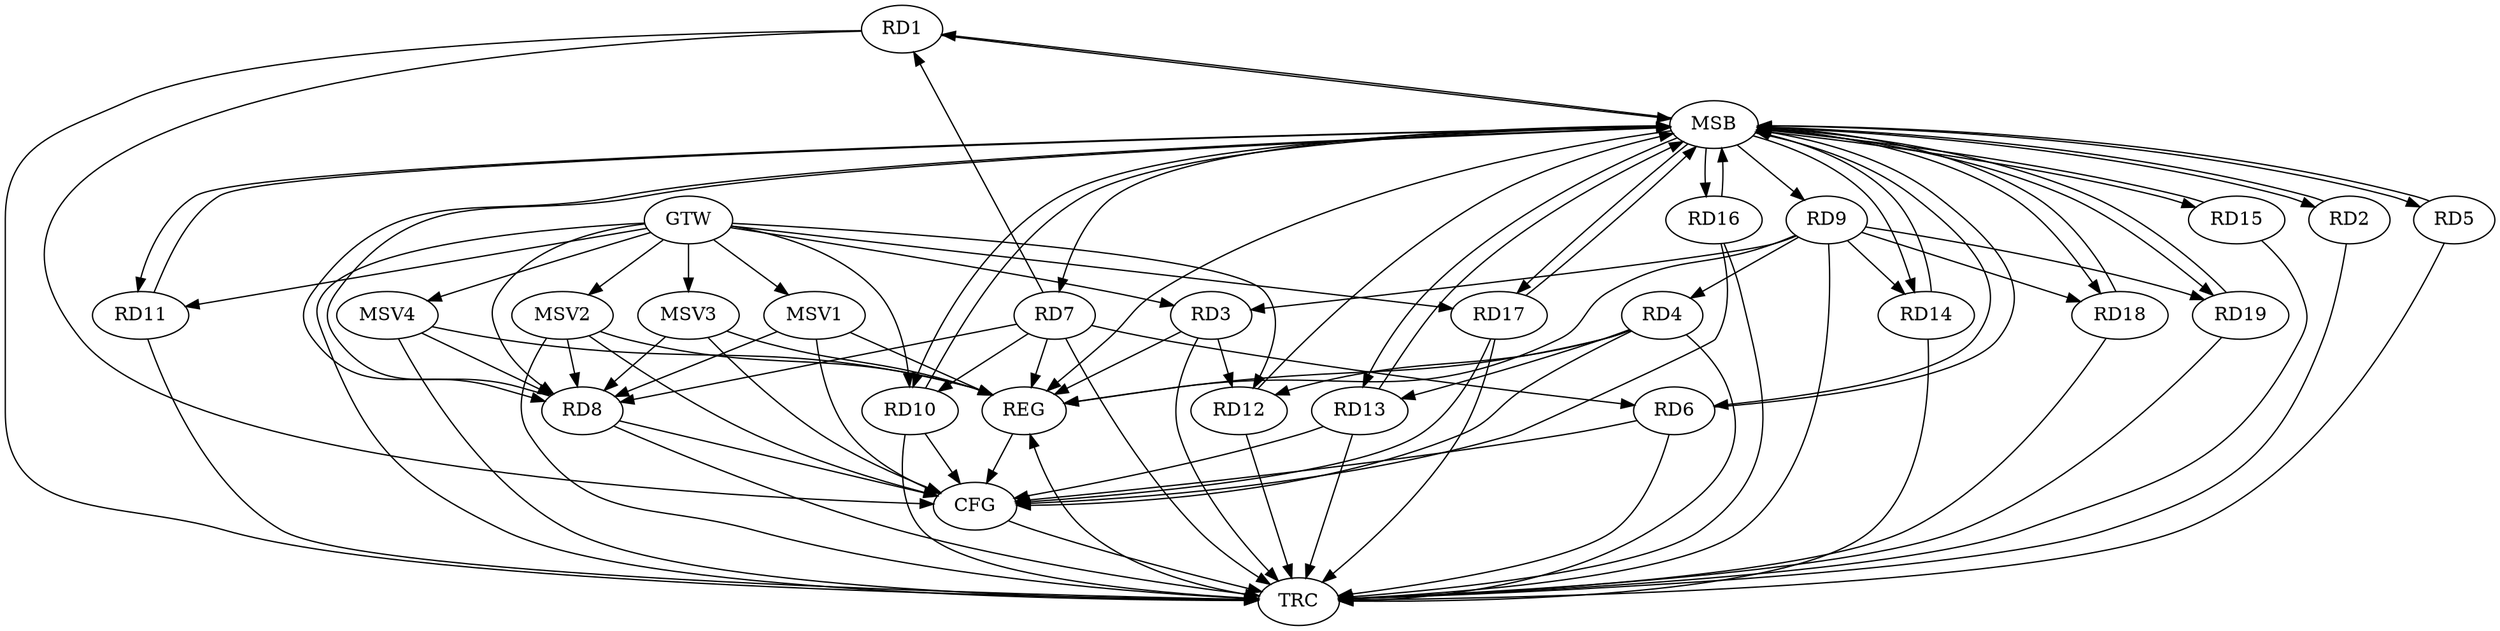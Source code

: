 strict digraph G {
  RD1 [ label="RD1" ];
  RD2 [ label="RD2" ];
  RD3 [ label="RD3" ];
  RD4 [ label="RD4" ];
  RD5 [ label="RD5" ];
  RD6 [ label="RD6" ];
  RD7 [ label="RD7" ];
  RD8 [ label="RD8" ];
  RD9 [ label="RD9" ];
  RD10 [ label="RD10" ];
  RD11 [ label="RD11" ];
  RD12 [ label="RD12" ];
  RD13 [ label="RD13" ];
  RD14 [ label="RD14" ];
  RD15 [ label="RD15" ];
  RD16 [ label="RD16" ];
  RD17 [ label="RD17" ];
  RD18 [ label="RD18" ];
  RD19 [ label="RD19" ];
  GTW [ label="GTW" ];
  REG [ label="REG" ];
  MSB [ label="MSB" ];
  CFG [ label="CFG" ];
  TRC [ label="TRC" ];
  MSV1 [ label="MSV1" ];
  MSV2 [ label="MSV2" ];
  MSV3 [ label="MSV3" ];
  MSV4 [ label="MSV4" ];
  RD7 -> RD1;
  RD9 -> RD3;
  RD3 -> RD12;
  RD9 -> RD4;
  RD4 -> RD12;
  RD4 -> RD13;
  RD7 -> RD6;
  RD7 -> RD8;
  RD7 -> RD10;
  RD9 -> RD14;
  RD9 -> RD18;
  RD9 -> RD19;
  GTW -> RD12;
  GTW -> RD11;
  GTW -> RD10;
  GTW -> RD8;
  GTW -> RD17;
  GTW -> RD3;
  RD3 -> REG;
  RD4 -> REG;
  RD7 -> REG;
  RD9 -> REG;
  RD1 -> MSB;
  MSB -> RD10;
  MSB -> REG;
  RD2 -> MSB;
  MSB -> RD1;
  MSB -> RD7;
  MSB -> RD9;
  MSB -> RD16;
  MSB -> RD19;
  RD5 -> MSB;
  MSB -> RD8;
  MSB -> RD15;
  RD6 -> MSB;
  RD8 -> MSB;
  MSB -> RD18;
  RD10 -> MSB;
  RD11 -> MSB;
  MSB -> RD14;
  RD12 -> MSB;
  MSB -> RD2;
  RD13 -> MSB;
  MSB -> RD11;
  RD14 -> MSB;
  MSB -> RD17;
  RD15 -> MSB;
  MSB -> RD13;
  RD16 -> MSB;
  RD17 -> MSB;
  RD18 -> MSB;
  MSB -> RD6;
  RD19 -> MSB;
  MSB -> RD5;
  RD16 -> CFG;
  RD8 -> CFG;
  RD4 -> CFG;
  RD10 -> CFG;
  RD13 -> CFG;
  RD6 -> CFG;
  RD1 -> CFG;
  RD17 -> CFG;
  REG -> CFG;
  RD1 -> TRC;
  RD2 -> TRC;
  RD3 -> TRC;
  RD4 -> TRC;
  RD5 -> TRC;
  RD6 -> TRC;
  RD7 -> TRC;
  RD8 -> TRC;
  RD9 -> TRC;
  RD10 -> TRC;
  RD11 -> TRC;
  RD12 -> TRC;
  RD13 -> TRC;
  RD14 -> TRC;
  RD15 -> TRC;
  RD16 -> TRC;
  RD17 -> TRC;
  RD18 -> TRC;
  RD19 -> TRC;
  GTW -> TRC;
  CFG -> TRC;
  TRC -> REG;
  MSV1 -> RD8;
  MSV2 -> RD8;
  MSV3 -> RD8;
  MSV4 -> RD8;
  GTW -> MSV1;
  MSV1 -> REG;
  MSV1 -> CFG;
  GTW -> MSV2;
  MSV2 -> REG;
  MSV2 -> TRC;
  MSV2 -> CFG;
  GTW -> MSV3;
  MSV3 -> REG;
  MSV3 -> CFG;
  GTW -> MSV4;
  MSV4 -> REG;
  MSV4 -> TRC;
}
